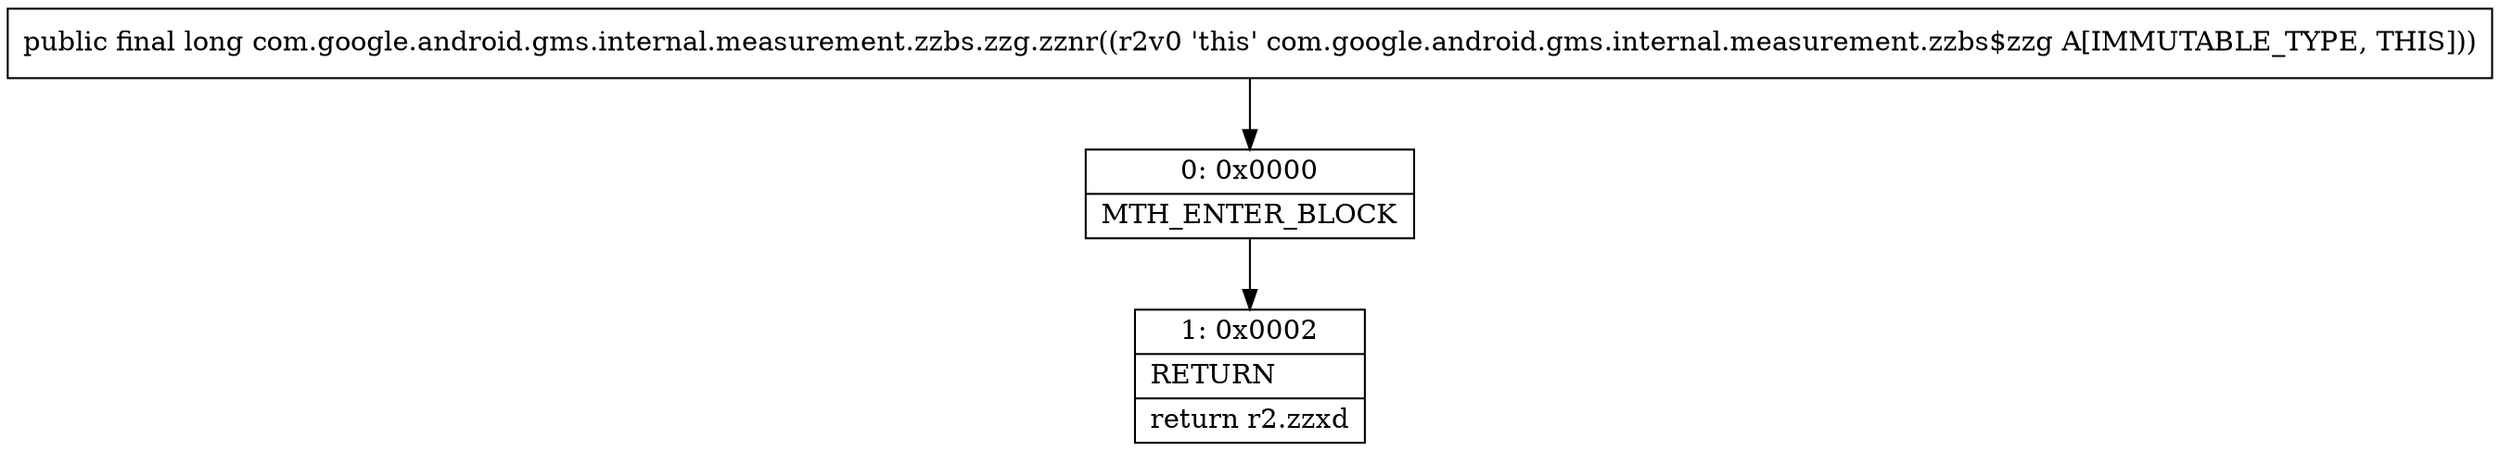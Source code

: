 digraph "CFG forcom.google.android.gms.internal.measurement.zzbs.zzg.zznr()J" {
Node_0 [shape=record,label="{0\:\ 0x0000|MTH_ENTER_BLOCK\l}"];
Node_1 [shape=record,label="{1\:\ 0x0002|RETURN\l|return r2.zzxd\l}"];
MethodNode[shape=record,label="{public final long com.google.android.gms.internal.measurement.zzbs.zzg.zznr((r2v0 'this' com.google.android.gms.internal.measurement.zzbs$zzg A[IMMUTABLE_TYPE, THIS])) }"];
MethodNode -> Node_0;
Node_0 -> Node_1;
}

